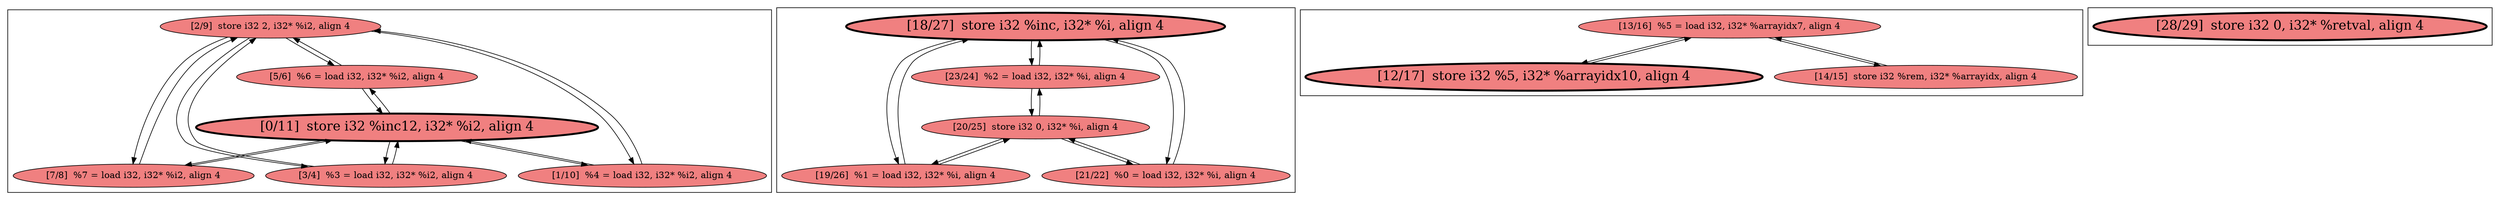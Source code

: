 
digraph G {



node52->node49 [ ]
node52->node50 [ ]
node62->node59 [ ]
node59->node62 [ ]
node63->node61 [ ]
node54->node52 [ ]
node60->node61 [ ]
node61->node63 [ ]
node63->node62 [ ]
node59->node61 [ ]
node61->node59 [ ]
node57->node56 [ ]
node49->node53 [ ]
node60->node62 [ ]
node52->node54 [ ]
node53->node49 [ ]
node62->node63 [ ]
node54->node53 [ ]
node49->node52 [ ]
node51->node53 [ ]
node53->node50 [ ]
node50->node53 [ ]
node50->node52 [ ]
node51->node52 [ ]
node52->node51 [ ]
node61->node60 [ ]
node53->node51 [ ]
node53->node54 [ ]
node57->node55 [ ]
node56->node57 [ ]
node55->node57 [ ]
node62->node60 [ ]


subgraph cluster3 {


node62 [penwidth=3.0,fontsize=20,fillcolor=lightcoral,label="[18/27]  store i32 %inc, i32* %i, align 4",shape=ellipse,style=filled ]
node61 [fillcolor=lightcoral,label="[20/25]  store i32 0, i32* %i, align 4",shape=ellipse,style=filled ]
node63 [fillcolor=lightcoral,label="[19/26]  %1 = load i32, i32* %i, align 4",shape=ellipse,style=filled ]
node59 [fillcolor=lightcoral,label="[23/24]  %2 = load i32, i32* %i, align 4",shape=ellipse,style=filled ]
node60 [fillcolor=lightcoral,label="[21/22]  %0 = load i32, i32* %i, align 4",shape=ellipse,style=filled ]



}

subgraph cluster2 {


node58 [penwidth=3.0,fontsize=20,fillcolor=lightcoral,label="[28/29]  store i32 0, i32* %retval, align 4",shape=ellipse,style=filled ]



}

subgraph cluster0 {


node53 [penwidth=3.0,fontsize=20,fillcolor=lightcoral,label="[0/11]  store i32 %inc12, i32* %i2, align 4",shape=ellipse,style=filled ]
node52 [fillcolor=lightcoral,label="[2/9]  store i32 2, i32* %i2, align 4",shape=ellipse,style=filled ]
node49 [fillcolor=lightcoral,label="[5/6]  %6 = load i32, i32* %i2, align 4",shape=ellipse,style=filled ]
node54 [fillcolor=lightcoral,label="[1/10]  %4 = load i32, i32* %i2, align 4",shape=ellipse,style=filled ]
node51 [fillcolor=lightcoral,label="[7/8]  %7 = load i32, i32* %i2, align 4",shape=ellipse,style=filled ]
node50 [fillcolor=lightcoral,label="[3/4]  %3 = load i32, i32* %i2, align 4",shape=ellipse,style=filled ]



}

subgraph cluster1 {


node57 [fillcolor=lightcoral,label="[13/16]  %5 = load i32, i32* %arrayidx7, align 4",shape=ellipse,style=filled ]
node55 [fillcolor=lightcoral,label="[14/15]  store i32 %rem, i32* %arrayidx, align 4",shape=ellipse,style=filled ]
node56 [penwidth=3.0,fontsize=20,fillcolor=lightcoral,label="[12/17]  store i32 %5, i32* %arrayidx10, align 4",shape=ellipse,style=filled ]



}

}
